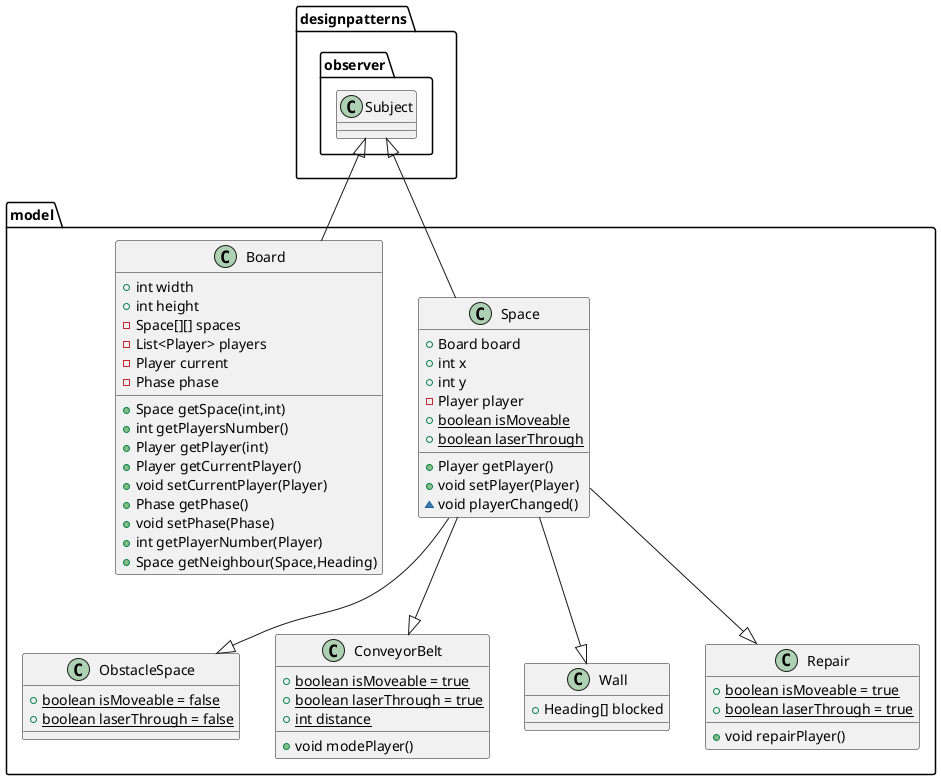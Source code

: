 @startuml

class model.Space {
+ Board board
+ int x
+ int y
- Player player
+ {static} boolean isMoveable
+ {static} boolean laserThrough
+ Player getPlayer()
+ void setPlayer(Player)
~ void playerChanged()
}
class model.Board {
+ int width
+ int height
- Space[][] spaces
- List<Player> players
- Player current
- Phase phase
+ Space getSpace(int,int)
+ int getPlayersNumber()
+ Player getPlayer(int)
+ Player getCurrentPlayer()
+ void setCurrentPlayer(Player)
+ Phase getPhase()
+ void setPhase(Phase)
+ int getPlayerNumber(Player)
+ Space getNeighbour(Space,Heading)
}
class model.ObstacleSpace{
+ {static} boolean isMoveable = false
+ {static} boolean laserThrough = false
}
class model.ConveyorBelt{
+ {static} boolean isMoveable = true
+ {static} boolean laserThrough = true
+ {static} int distance
+ void modePlayer()
}
class model.Wall{
+Heading[] blocked
}
class model.Repair{
+ {static} boolean isMoveable = true
+ {static} boolean laserThrough = true
+ void repairPlayer()
}
model.Repair <|-up- model.Space
model.Wall <|-up- model.Space
model.ConveyorBelt <|-up- model.Space
model.ObstacleSpace <|-up- model.Space
designpatterns.observer.Subject <|-- model.Space
designpatterns.observer.Subject <|-- model.Board

@enduml